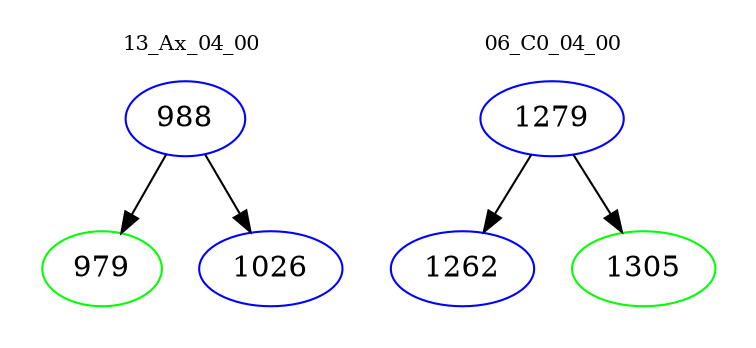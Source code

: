 digraph{
subgraph cluster_0 {
color = white
label = "13_Ax_04_00";
fontsize=10;
T0_988 [label="988", color="blue"]
T0_988 -> T0_979 [color="black"]
T0_979 [label="979", color="green"]
T0_988 -> T0_1026 [color="black"]
T0_1026 [label="1026", color="blue"]
}
subgraph cluster_1 {
color = white
label = "06_C0_04_00";
fontsize=10;
T1_1279 [label="1279", color="blue"]
T1_1279 -> T1_1262 [color="black"]
T1_1262 [label="1262", color="blue"]
T1_1279 -> T1_1305 [color="black"]
T1_1305 [label="1305", color="green"]
}
}
